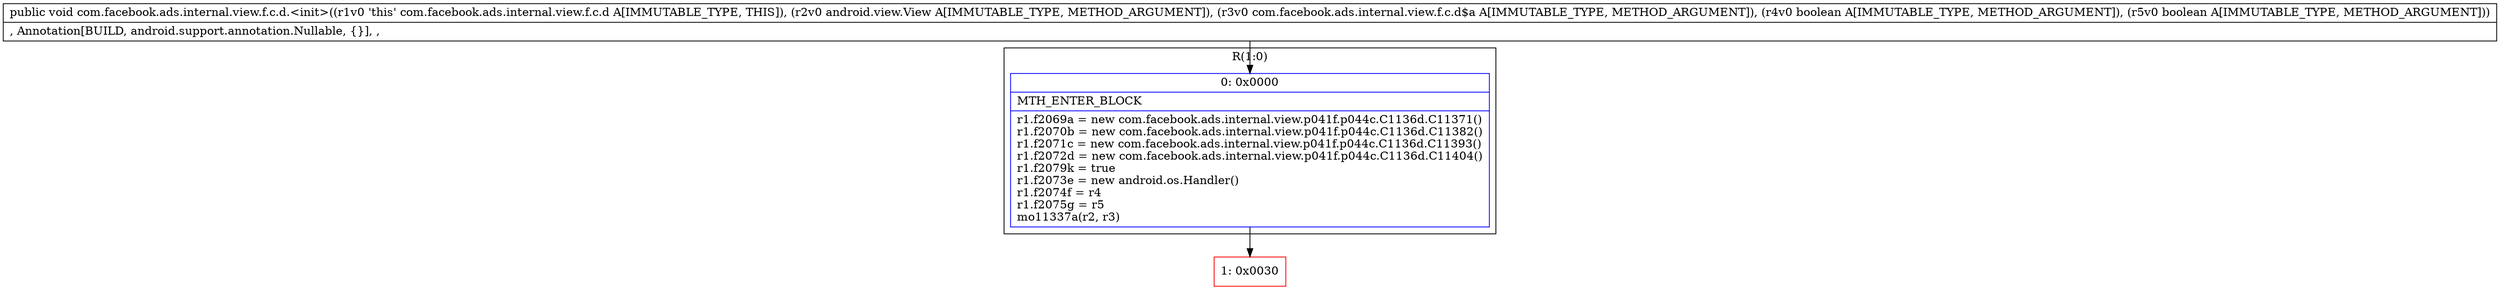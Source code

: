 digraph "CFG forcom.facebook.ads.internal.view.f.c.d.\<init\>(Landroid\/view\/View;Lcom\/facebook\/ads\/internal\/view\/f\/c\/d$a;ZZ)V" {
subgraph cluster_Region_779913151 {
label = "R(1:0)";
node [shape=record,color=blue];
Node_0 [shape=record,label="{0\:\ 0x0000|MTH_ENTER_BLOCK\l|r1.f2069a = new com.facebook.ads.internal.view.p041f.p044c.C1136d.C11371()\lr1.f2070b = new com.facebook.ads.internal.view.p041f.p044c.C1136d.C11382()\lr1.f2071c = new com.facebook.ads.internal.view.p041f.p044c.C1136d.C11393()\lr1.f2072d = new com.facebook.ads.internal.view.p041f.p044c.C1136d.C11404()\lr1.f2079k = true\lr1.f2073e = new android.os.Handler()\lr1.f2074f = r4\lr1.f2075g = r5\lmo11337a(r2, r3)\l}"];
}
Node_1 [shape=record,color=red,label="{1\:\ 0x0030}"];
MethodNode[shape=record,label="{public void com.facebook.ads.internal.view.f.c.d.\<init\>((r1v0 'this' com.facebook.ads.internal.view.f.c.d A[IMMUTABLE_TYPE, THIS]), (r2v0 android.view.View A[IMMUTABLE_TYPE, METHOD_ARGUMENT]), (r3v0 com.facebook.ads.internal.view.f.c.d$a A[IMMUTABLE_TYPE, METHOD_ARGUMENT]), (r4v0 boolean A[IMMUTABLE_TYPE, METHOD_ARGUMENT]), (r5v0 boolean A[IMMUTABLE_TYPE, METHOD_ARGUMENT]))  | , Annotation[BUILD, android.support.annotation.Nullable, \{\}], , \l}"];
MethodNode -> Node_0;
Node_0 -> Node_1;
}

